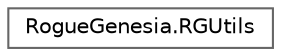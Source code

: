 digraph "Graphical Class Hierarchy"
{
 // LATEX_PDF_SIZE
  bgcolor="transparent";
  edge [fontname=Helvetica,fontsize=10,labelfontname=Helvetica,labelfontsize=10];
  node [fontname=Helvetica,fontsize=10,shape=box,height=0.2,width=0.4];
  rankdir="LR";
  Node0 [label="RogueGenesia.RGUtils",height=0.2,width=0.4,color="grey40", fillcolor="white", style="filled",URL="$class_rogue_genesia_1_1_r_g_utils.html",tooltip=" "];
}
